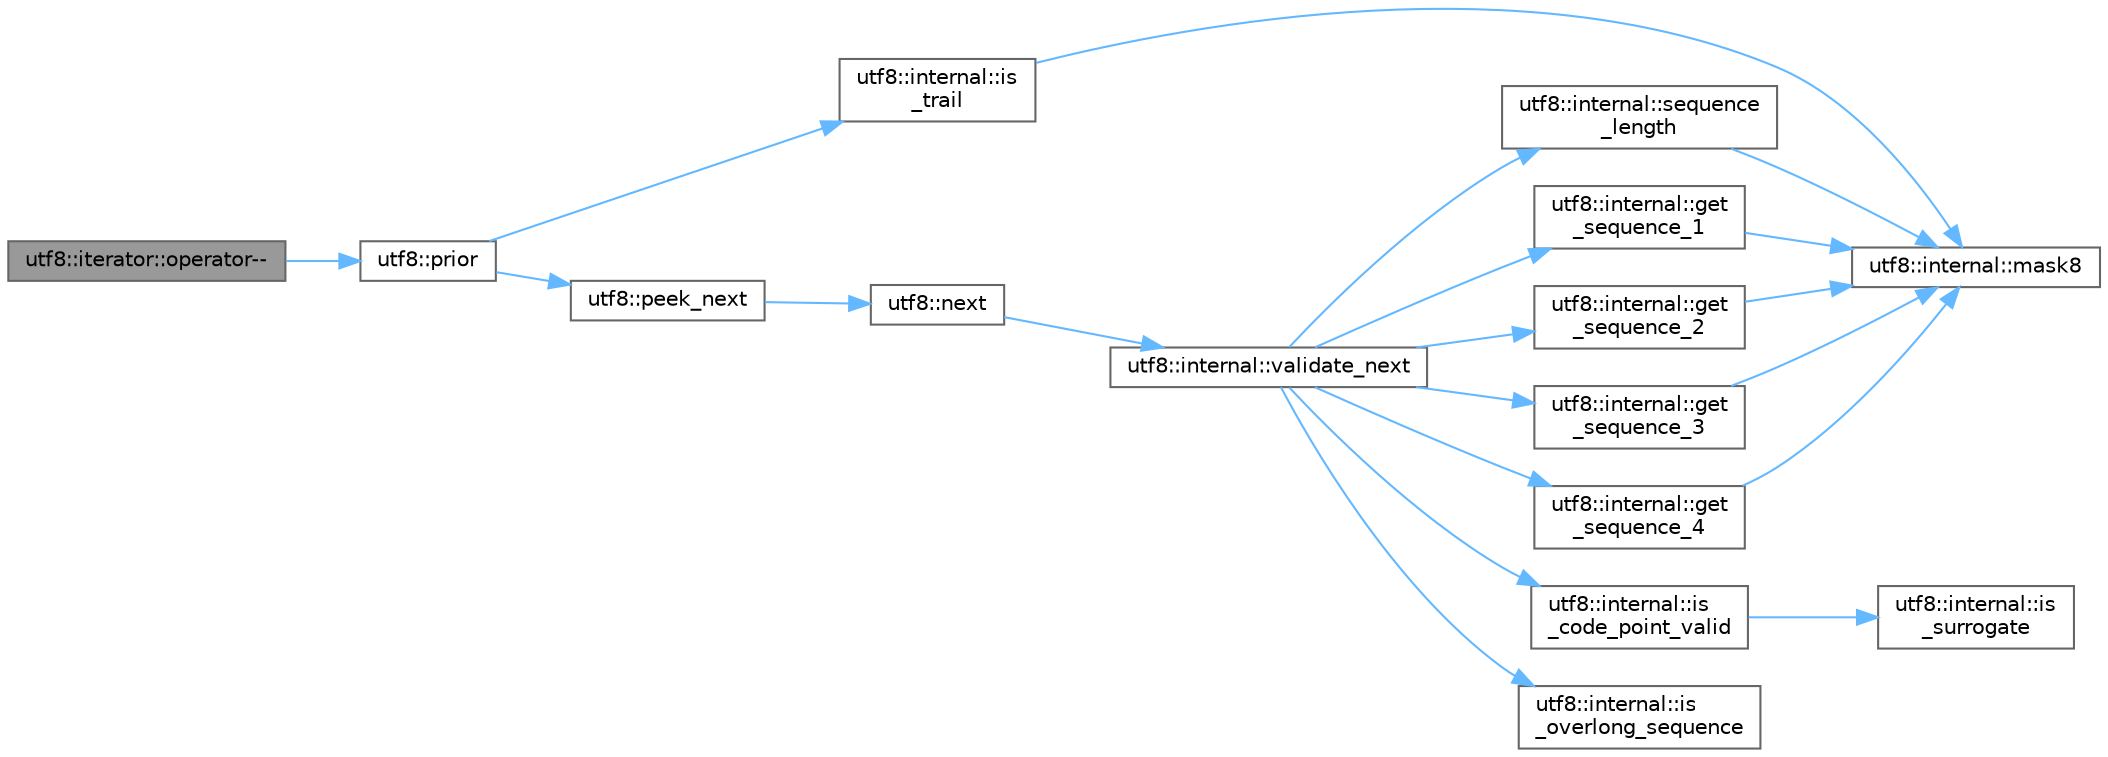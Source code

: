 digraph "utf8::iterator::operator--"
{
 // INTERACTIVE_SVG=YES
 // LATEX_PDF_SIZE
  bgcolor="transparent";
  edge [fontname=Helvetica,fontsize=10,labelfontname=Helvetica,labelfontsize=10];
  node [fontname=Helvetica,fontsize=10,shape=box,height=0.2,width=0.4];
  rankdir="LR";
  Node1 [label="utf8::iterator::operator--",height=0.2,width=0.4,color="gray40", fillcolor="grey60", style="filled", fontcolor="black",tooltip=" "];
  Node1 -> Node2 [color="steelblue1",style="solid"];
  Node2 [label="utf8::prior",height=0.2,width=0.4,color="grey40", fillcolor="white", style="filled",URL="$namespaceutf8.html#a9a599fdd8a16ce65e3e72192db9d499b",tooltip=" "];
  Node2 -> Node3 [color="steelblue1",style="solid"];
  Node3 [label="utf8::internal::is\l_trail",height=0.2,width=0.4,color="grey40", fillcolor="white", style="filled",URL="$namespaceutf8_1_1internal.html#ab4820484159ba613b4901476ceb24516",tooltip=" "];
  Node3 -> Node4 [color="steelblue1",style="solid"];
  Node4 [label="utf8::internal::mask8",height=0.2,width=0.4,color="grey40", fillcolor="white", style="filled",URL="$namespaceutf8_1_1internal.html#adf6e0469e279b9562aa461b4c3c1e7e4",tooltip=" "];
  Node2 -> Node5 [color="steelblue1",style="solid"];
  Node5 [label="utf8::peek_next",height=0.2,width=0.4,color="grey40", fillcolor="white", style="filled",URL="$namespaceutf8.html#a42451db4241d57afe46e61f6a966ee8d",tooltip=" "];
  Node5 -> Node6 [color="steelblue1",style="solid"];
  Node6 [label="utf8::next",height=0.2,width=0.4,color="grey40", fillcolor="white", style="filled",URL="$namespaceutf8.html#afc093dfde66a6f52cb4a5caefe0e580d",tooltip=" "];
  Node6 -> Node7 [color="steelblue1",style="solid"];
  Node7 [label="utf8::internal::validate_next",height=0.2,width=0.4,color="grey40", fillcolor="white", style="filled",URL="$namespaceutf8_1_1internal.html#abe95547575fcc81911e381df03f8ebfe",tooltip=" "];
  Node7 -> Node8 [color="steelblue1",style="solid"];
  Node8 [label="utf8::internal::get\l_sequence_1",height=0.2,width=0.4,color="grey40", fillcolor="white", style="filled",URL="$namespaceutf8_1_1internal.html#a6e5df73716136aec55e8fcf3309038b6",tooltip="get_sequence_x functions decode utf-8 sequences of the length x"];
  Node8 -> Node4 [color="steelblue1",style="solid"];
  Node7 -> Node9 [color="steelblue1",style="solid"];
  Node9 [label="utf8::internal::get\l_sequence_2",height=0.2,width=0.4,color="grey40", fillcolor="white", style="filled",URL="$namespaceutf8_1_1internal.html#a9d641b9546be985f9f0fd4955ac42a24",tooltip=" "];
  Node9 -> Node4 [color="steelblue1",style="solid"];
  Node7 -> Node10 [color="steelblue1",style="solid"];
  Node10 [label="utf8::internal::get\l_sequence_3",height=0.2,width=0.4,color="grey40", fillcolor="white", style="filled",URL="$namespaceutf8_1_1internal.html#ac1809a1fb3fa6983d64a0d3a39646008",tooltip=" "];
  Node10 -> Node4 [color="steelblue1",style="solid"];
  Node7 -> Node11 [color="steelblue1",style="solid"];
  Node11 [label="utf8::internal::get\l_sequence_4",height=0.2,width=0.4,color="grey40", fillcolor="white", style="filled",URL="$namespaceutf8_1_1internal.html#ad1958e7c6746ba6b1fbb0d81b88b346c",tooltip=" "];
  Node11 -> Node4 [color="steelblue1",style="solid"];
  Node7 -> Node12 [color="steelblue1",style="solid"];
  Node12 [label="utf8::internal::is\l_code_point_valid",height=0.2,width=0.4,color="grey40", fillcolor="white", style="filled",URL="$namespaceutf8_1_1internal.html#a97b553137aaeda6e8ca6f8d46f78fd79",tooltip=" "];
  Node12 -> Node13 [color="steelblue1",style="solid"];
  Node13 [label="utf8::internal::is\l_surrogate",height=0.2,width=0.4,color="grey40", fillcolor="white", style="filled",URL="$namespaceutf8_1_1internal.html#a31a185a6bc8b9bf454191a8a95a93595",tooltip=" "];
  Node7 -> Node14 [color="steelblue1",style="solid"];
  Node14 [label="utf8::internal::is\l_overlong_sequence",height=0.2,width=0.4,color="grey40", fillcolor="white", style="filled",URL="$namespaceutf8_1_1internal.html#a3160f6f24dff465f64f83cb0e66995c6",tooltip=" "];
  Node7 -> Node15 [color="steelblue1",style="solid"];
  Node15 [label="utf8::internal::sequence\l_length",height=0.2,width=0.4,color="grey40", fillcolor="white", style="filled",URL="$namespaceutf8_1_1internal.html#adb347cc81d32ebb0fd22d849f7bff5ea",tooltip=" "];
  Node15 -> Node4 [color="steelblue1",style="solid"];
}
